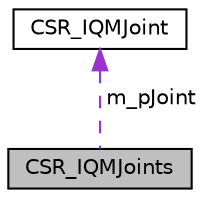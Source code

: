 digraph "CSR_IQMJoints"
{
 // LATEX_PDF_SIZE
  edge [fontname="Helvetica",fontsize="10",labelfontname="Helvetica",labelfontsize="10"];
  node [fontname="Helvetica",fontsize="10",shape=record];
  Node1 [label="CSR_IQMJoints",height=0.2,width=0.4,color="black", fillcolor="grey75", style="filled", fontcolor="black",tooltip=" "];
  Node2 -> Node1 [dir="back",color="darkorchid3",fontsize="10",style="dashed",label=" m_pJoint" ,fontname="Helvetica"];
  Node2 [label="CSR_IQMJoint",height=0.2,width=0.4,color="black", fillcolor="white", style="filled",URL="$struct_c_s_r___i_q_m_joint.html",tooltip=" "];
}
